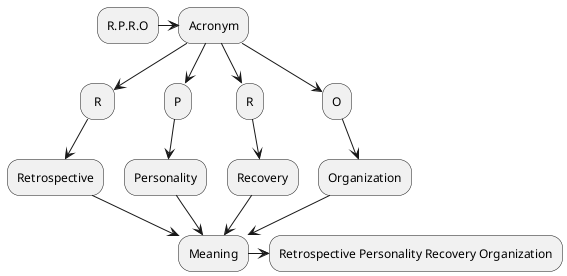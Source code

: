 @startuml

R.P.R.O -r-> Acronym
Acronym -d-> " R "
Acronym -d-> P
Acronym -d-> R
Acronym -d-> O
" R " --> Retrospective
P --> Personality
R --> Recovery
O --> Organization
Retrospective -d-> Meaning
Personality -d-> Meaning
Recovery -d-> Meaning
Organization -d-> Meaning
Meaning -r-> Retrospective Personality Recovery Organization

@enduml
